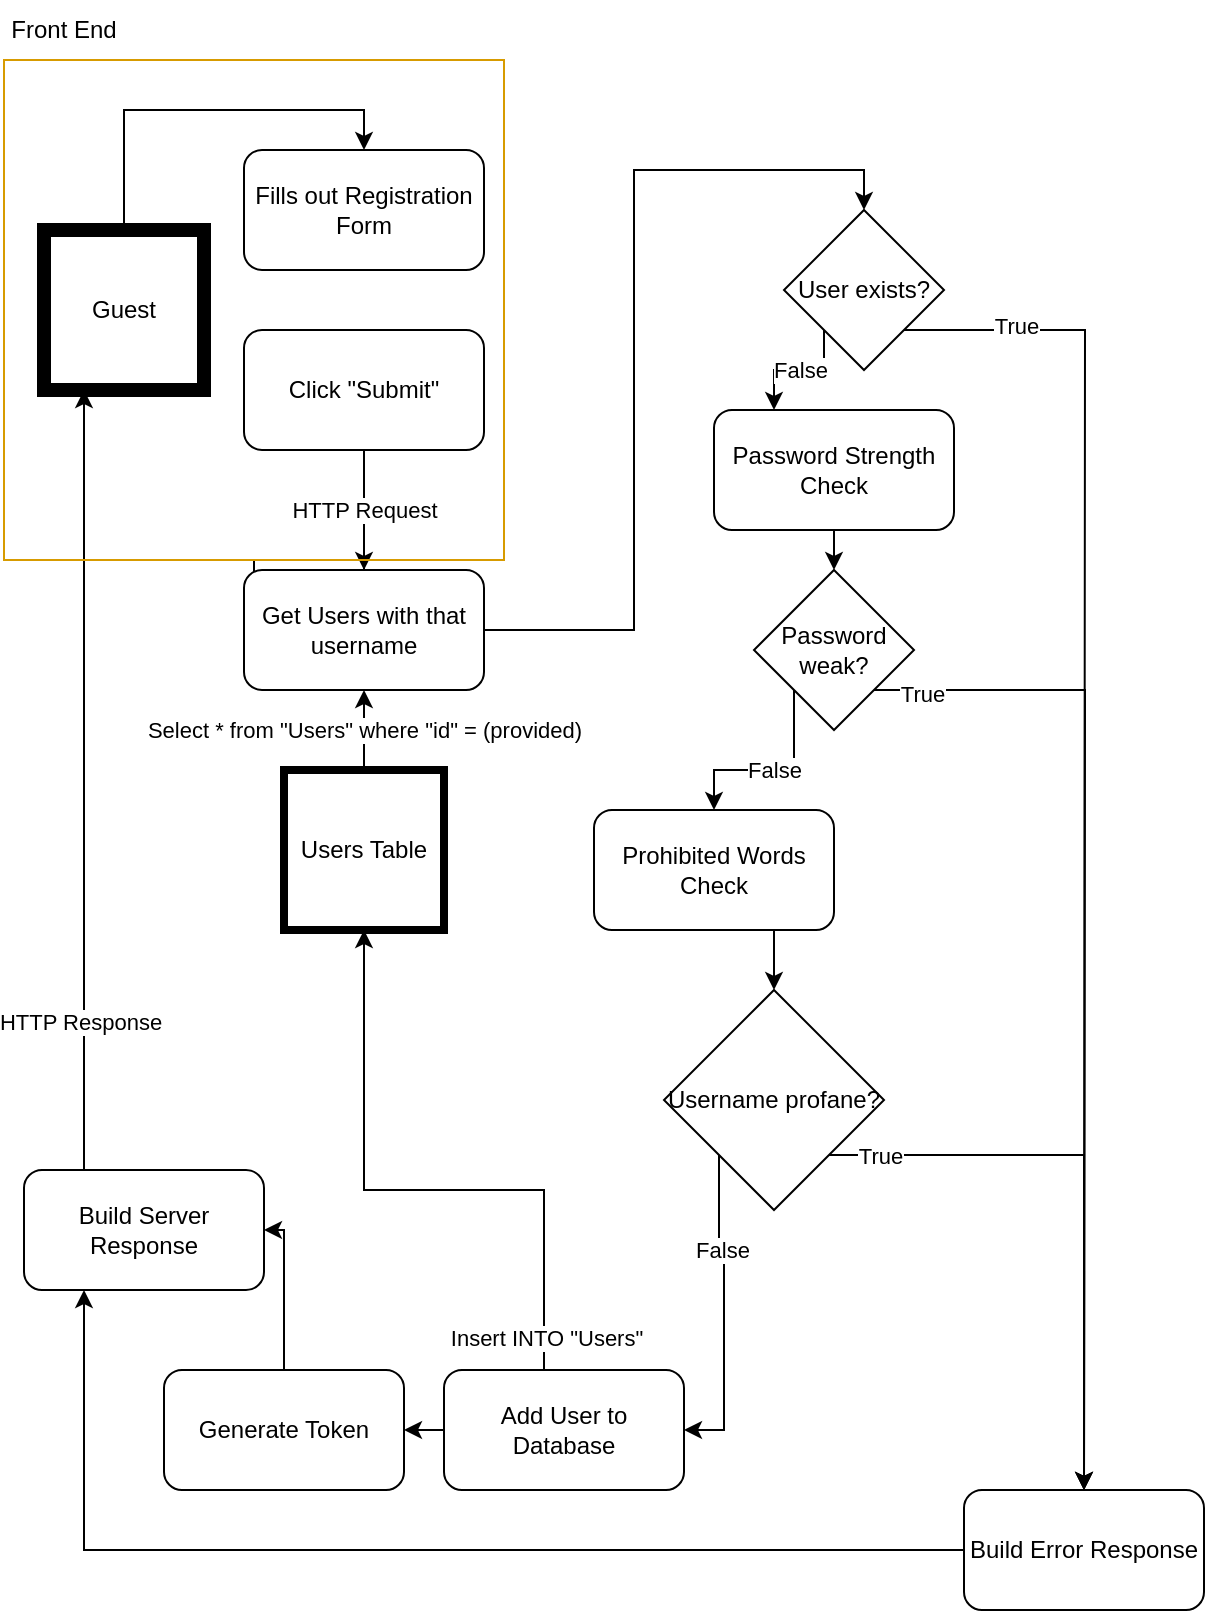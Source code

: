 <mxfile version="20.5.1" type="device"><diagram id="WSK1lL6db4Cjhfm8yJoq" name="Page-1"><mxGraphModel dx="771" dy="1024" grid="1" gridSize="10" guides="1" tooltips="1" connect="1" arrows="1" fold="1" page="1" pageScale="1" pageWidth="850" pageHeight="1100" math="0" shadow="0"><root><mxCell id="0"/><mxCell id="1" parent="0"/><mxCell id="9bb377eLOelTvAH3Caca-6" style="edgeStyle=orthogonalEdgeStyle;rounded=0;orthogonalLoop=1;jettySize=auto;html=1;exitX=0.5;exitY=0;exitDx=0;exitDy=0;entryX=0.5;entryY=0;entryDx=0;entryDy=0;" edge="1" parent="1" source="9bb377eLOelTvAH3Caca-1" target="9bb377eLOelTvAH3Caca-3"><mxGeometry relative="1" as="geometry"/></mxCell><mxCell id="9bb377eLOelTvAH3Caca-1" value="Guest" style="whiteSpace=wrap;html=1;aspect=fixed;strokeWidth=7;" vertex="1" parent="1"><mxGeometry x="30" y="310" width="80" height="80" as="geometry"/></mxCell><mxCell id="9bb377eLOelTvAH3Caca-4" style="edgeStyle=orthogonalEdgeStyle;rounded=0;orthogonalLoop=1;jettySize=auto;html=1;exitX=0.5;exitY=1;exitDx=0;exitDy=0;entryX=0.5;entryY=0;entryDx=0;entryDy=0;startArrow=none;" edge="1" parent="1" source="9bb377eLOelTvAH3Caca-58" target="9bb377eLOelTvAH3Caca-5"><mxGeometry relative="1" as="geometry"><mxPoint x="190" y="370" as="targetPoint"/></mxGeometry></mxCell><mxCell id="9bb377eLOelTvAH3Caca-3" value="Fills out Registration Form" style="rounded=1;whiteSpace=wrap;html=1;strokeWidth=1;" vertex="1" parent="1"><mxGeometry x="130" y="270" width="120" height="60" as="geometry"/></mxCell><mxCell id="9bb377eLOelTvAH3Caca-7" value="HTTP Request" style="edgeStyle=orthogonalEdgeStyle;rounded=0;orthogonalLoop=1;jettySize=auto;html=1;exitX=0.5;exitY=1;exitDx=0;exitDy=0;entryX=0.5;entryY=0;entryDx=0;entryDy=0;" edge="1" parent="1" source="9bb377eLOelTvAH3Caca-5" target="9bb377eLOelTvAH3Caca-8"><mxGeometry relative="1" as="geometry"><mxPoint x="190" y="480" as="targetPoint"/></mxGeometry></mxCell><mxCell id="9bb377eLOelTvAH3Caca-5" value="Click &quot;Submit&quot;" style="rounded=1;whiteSpace=wrap;html=1;strokeWidth=1;" vertex="1" parent="1"><mxGeometry x="130" y="360" width="120" height="60" as="geometry"/></mxCell><mxCell id="9bb377eLOelTvAH3Caca-18" style="edgeStyle=orthogonalEdgeStyle;rounded=0;orthogonalLoop=1;jettySize=auto;html=1;exitX=1;exitY=0.5;exitDx=0;exitDy=0;entryX=0.5;entryY=0;entryDx=0;entryDy=0;" edge="1" parent="1" source="9bb377eLOelTvAH3Caca-8" target="9bb377eLOelTvAH3Caca-17"><mxGeometry relative="1" as="geometry"/></mxCell><mxCell id="9bb377eLOelTvAH3Caca-8" value="Get Users with that username" style="rounded=1;whiteSpace=wrap;html=1;strokeWidth=1;" vertex="1" parent="1"><mxGeometry x="130" y="480" width="120" height="60" as="geometry"/></mxCell><mxCell id="9bb377eLOelTvAH3Caca-31" style="edgeStyle=orthogonalEdgeStyle;rounded=0;orthogonalLoop=1;jettySize=auto;html=1;exitX=0.25;exitY=0;exitDx=0;exitDy=0;entryX=0.5;entryY=1;entryDx=0;entryDy=0;" edge="1" parent="1" source="9bb377eLOelTvAH3Caca-11" target="9bb377eLOelTvAH3Caca-15"><mxGeometry relative="1" as="geometry"><Array as="points"><mxPoint x="280" y="790"/><mxPoint x="190" y="790"/></Array></mxGeometry></mxCell><mxCell id="9bb377eLOelTvAH3Caca-32" value="Insert INTO &quot;Users&quot;" style="edgeLabel;html=1;align=center;verticalAlign=middle;resizable=0;points=[];" vertex="1" connectable="0" parent="9bb377eLOelTvAH3Caca-31"><mxGeometry x="-0.781" y="-1" relative="1" as="geometry"><mxPoint as="offset"/></mxGeometry></mxCell><mxCell id="9bb377eLOelTvAH3Caca-33" style="edgeStyle=orthogonalEdgeStyle;rounded=0;orthogonalLoop=1;jettySize=auto;html=1;exitX=0;exitY=0.5;exitDx=0;exitDy=0;entryX=1;entryY=0.5;entryDx=0;entryDy=0;" edge="1" parent="1" source="9bb377eLOelTvAH3Caca-11" target="9bb377eLOelTvAH3Caca-12"><mxGeometry relative="1" as="geometry"/></mxCell><mxCell id="9bb377eLOelTvAH3Caca-11" value="Add User to Database" style="rounded=1;whiteSpace=wrap;html=1;strokeWidth=1;" vertex="1" parent="1"><mxGeometry x="230" y="880" width="120" height="60" as="geometry"/></mxCell><mxCell id="9bb377eLOelTvAH3Caca-36" style="edgeStyle=orthogonalEdgeStyle;rounded=0;orthogonalLoop=1;jettySize=auto;html=1;exitX=0.5;exitY=0;exitDx=0;exitDy=0;entryX=1;entryY=0.5;entryDx=0;entryDy=0;" edge="1" parent="1" source="9bb377eLOelTvAH3Caca-12" target="9bb377eLOelTvAH3Caca-13"><mxGeometry relative="1" as="geometry"><Array as="points"><mxPoint x="150" y="810"/></Array></mxGeometry></mxCell><mxCell id="9bb377eLOelTvAH3Caca-12" value="Generate Token" style="rounded=1;whiteSpace=wrap;html=1;strokeWidth=1;" vertex="1" parent="1"><mxGeometry x="90" y="880" width="120" height="60" as="geometry"/></mxCell><mxCell id="9bb377eLOelTvAH3Caca-37" style="edgeStyle=orthogonalEdgeStyle;rounded=0;orthogonalLoop=1;jettySize=auto;html=1;exitX=0.25;exitY=0;exitDx=0;exitDy=0;entryX=0.25;entryY=1;entryDx=0;entryDy=0;" edge="1" parent="1" source="9bb377eLOelTvAH3Caca-13" target="9bb377eLOelTvAH3Caca-1"><mxGeometry relative="1" as="geometry"/></mxCell><mxCell id="9bb377eLOelTvAH3Caca-38" value="HTTP Response" style="edgeLabel;html=1;align=center;verticalAlign=middle;resizable=0;points=[];" vertex="1" connectable="0" parent="9bb377eLOelTvAH3Caca-37"><mxGeometry x="-0.621" y="2" relative="1" as="geometry"><mxPoint as="offset"/></mxGeometry></mxCell><mxCell id="9bb377eLOelTvAH3Caca-13" value="Build Server Response" style="rounded=1;whiteSpace=wrap;html=1;strokeWidth=1;" vertex="1" parent="1"><mxGeometry x="20" y="780" width="120" height="60" as="geometry"/></mxCell><mxCell id="9bb377eLOelTvAH3Caca-16" value="Select * from &quot;Users&quot; where &quot;id&quot; = (provided)" style="edgeStyle=orthogonalEdgeStyle;rounded=0;orthogonalLoop=1;jettySize=auto;html=1;exitX=0.5;exitY=0;exitDx=0;exitDy=0;entryX=0.5;entryY=1;entryDx=0;entryDy=0;" edge="1" parent="1" source="9bb377eLOelTvAH3Caca-15" target="9bb377eLOelTvAH3Caca-8"><mxGeometry relative="1" as="geometry"/></mxCell><mxCell id="9bb377eLOelTvAH3Caca-15" value="Users Table" style="whiteSpace=wrap;html=1;aspect=fixed;strokeWidth=4;" vertex="1" parent="1"><mxGeometry x="150" y="580" width="80" height="80" as="geometry"/></mxCell><mxCell id="9bb377eLOelTvAH3Caca-51" value="False" style="edgeStyle=orthogonalEdgeStyle;rounded=0;orthogonalLoop=1;jettySize=auto;html=1;exitX=0;exitY=1;exitDx=0;exitDy=0;entryX=0.25;entryY=0;entryDx=0;entryDy=0;" edge="1" parent="1" source="9bb377eLOelTvAH3Caca-17" target="9bb377eLOelTvAH3Caca-45"><mxGeometry relative="1" as="geometry"><Array as="points"><mxPoint x="420" y="380"/><mxPoint x="395" y="380"/></Array></mxGeometry></mxCell><mxCell id="9bb377eLOelTvAH3Caca-54" style="edgeStyle=orthogonalEdgeStyle;rounded=0;orthogonalLoop=1;jettySize=auto;html=1;exitX=1;exitY=1;exitDx=0;exitDy=0;" edge="1" parent="1" source="9bb377eLOelTvAH3Caca-17"><mxGeometry relative="1" as="geometry"><mxPoint x="550" y="940" as="targetPoint"/></mxGeometry></mxCell><mxCell id="9bb377eLOelTvAH3Caca-55" value="True" style="edgeLabel;html=1;align=center;verticalAlign=middle;resizable=0;points=[];" vertex="1" connectable="0" parent="9bb377eLOelTvAH3Caca-54"><mxGeometry x="-0.835" y="2" relative="1" as="geometry"><mxPoint as="offset"/></mxGeometry></mxCell><mxCell id="9bb377eLOelTvAH3Caca-17" value="User exists?" style="rhombus;whiteSpace=wrap;html=1;strokeWidth=1;" vertex="1" parent="1"><mxGeometry x="400" y="300" width="80" height="80" as="geometry"/></mxCell><mxCell id="9bb377eLOelTvAH3Caca-34" style="edgeStyle=orthogonalEdgeStyle;rounded=0;orthogonalLoop=1;jettySize=auto;html=1;exitX=0;exitY=0.5;exitDx=0;exitDy=0;entryX=0.25;entryY=1;entryDx=0;entryDy=0;" edge="1" parent="1" source="9bb377eLOelTvAH3Caca-23" target="9bb377eLOelTvAH3Caca-13"><mxGeometry relative="1" as="geometry"/></mxCell><mxCell id="9bb377eLOelTvAH3Caca-23" value="Build Error Response" style="rounded=1;whiteSpace=wrap;html=1;strokeWidth=1;" vertex="1" parent="1"><mxGeometry x="490" y="940" width="120" height="60" as="geometry"/></mxCell><mxCell id="9bb377eLOelTvAH3Caca-48" value="False" style="edgeStyle=orthogonalEdgeStyle;rounded=0;orthogonalLoop=1;jettySize=auto;html=1;exitX=0;exitY=1;exitDx=0;exitDy=0;entryX=0.5;entryY=0;entryDx=0;entryDy=0;" edge="1" parent="1" source="9bb377eLOelTvAH3Caca-40" target="9bb377eLOelTvAH3Caca-46"><mxGeometry relative="1" as="geometry"/></mxCell><mxCell id="9bb377eLOelTvAH3Caca-53" style="edgeStyle=orthogonalEdgeStyle;rounded=0;orthogonalLoop=1;jettySize=auto;html=1;exitX=1;exitY=1;exitDx=0;exitDy=0;" edge="1" parent="1" source="9bb377eLOelTvAH3Caca-40"><mxGeometry relative="1" as="geometry"><mxPoint x="550" y="940" as="targetPoint"/></mxGeometry></mxCell><mxCell id="9bb377eLOelTvAH3Caca-56" value="True" style="edgeLabel;html=1;align=center;verticalAlign=middle;resizable=0;points=[];" vertex="1" connectable="0" parent="9bb377eLOelTvAH3Caca-53"><mxGeometry x="-0.908" y="-2" relative="1" as="geometry"><mxPoint as="offset"/></mxGeometry></mxCell><mxCell id="9bb377eLOelTvAH3Caca-40" value="Password weak?" style="rhombus;whiteSpace=wrap;html=1;strokeWidth=1;" vertex="1" parent="1"><mxGeometry x="385" y="480" width="80" height="80" as="geometry"/></mxCell><mxCell id="9bb377eLOelTvAH3Caca-42" style="edgeStyle=orthogonalEdgeStyle;rounded=0;orthogonalLoop=1;jettySize=auto;html=1;exitX=0;exitY=1;exitDx=0;exitDy=0;entryX=1;entryY=0.5;entryDx=0;entryDy=0;" edge="1" parent="1" source="9bb377eLOelTvAH3Caca-41" target="9bb377eLOelTvAH3Caca-11"><mxGeometry relative="1" as="geometry"><Array as="points"><mxPoint x="370" y="817"/><mxPoint x="370" y="910"/></Array></mxGeometry></mxCell><mxCell id="9bb377eLOelTvAH3Caca-47" value="False" style="edgeLabel;html=1;align=center;verticalAlign=middle;resizable=0;points=[];" vertex="1" connectable="0" parent="9bb377eLOelTvAH3Caca-42"><mxGeometry x="-0.383" y="-1" relative="1" as="geometry"><mxPoint as="offset"/></mxGeometry></mxCell><mxCell id="9bb377eLOelTvAH3Caca-52" style="edgeStyle=orthogonalEdgeStyle;rounded=0;orthogonalLoop=1;jettySize=auto;html=1;exitX=1;exitY=1;exitDx=0;exitDy=0;entryX=0.5;entryY=0;entryDx=0;entryDy=0;" edge="1" parent="1" source="9bb377eLOelTvAH3Caca-41" target="9bb377eLOelTvAH3Caca-23"><mxGeometry relative="1" as="geometry"/></mxCell><mxCell id="9bb377eLOelTvAH3Caca-57" value="True" style="edgeLabel;html=1;align=center;verticalAlign=middle;resizable=0;points=[];" vertex="1" connectable="0" parent="9bb377eLOelTvAH3Caca-52"><mxGeometry x="-0.832" relative="1" as="geometry"><mxPoint as="offset"/></mxGeometry></mxCell><mxCell id="9bb377eLOelTvAH3Caca-41" value="Username profane?" style="rhombus;whiteSpace=wrap;html=1;strokeWidth=1;" vertex="1" parent="1"><mxGeometry x="340" y="690" width="110" height="110" as="geometry"/></mxCell><mxCell id="9bb377eLOelTvAH3Caca-50" style="edgeStyle=orthogonalEdgeStyle;rounded=0;orthogonalLoop=1;jettySize=auto;html=1;exitX=0.5;exitY=1;exitDx=0;exitDy=0;entryX=0.5;entryY=0;entryDx=0;entryDy=0;" edge="1" parent="1" source="9bb377eLOelTvAH3Caca-45" target="9bb377eLOelTvAH3Caca-40"><mxGeometry relative="1" as="geometry"/></mxCell><mxCell id="9bb377eLOelTvAH3Caca-45" value="Password Strength Check" style="rounded=1;whiteSpace=wrap;html=1;strokeWidth=1;" vertex="1" parent="1"><mxGeometry x="365" y="400" width="120" height="60" as="geometry"/></mxCell><mxCell id="9bb377eLOelTvAH3Caca-49" style="edgeStyle=orthogonalEdgeStyle;rounded=0;orthogonalLoop=1;jettySize=auto;html=1;exitX=0.75;exitY=1;exitDx=0;exitDy=0;entryX=0.5;entryY=0;entryDx=0;entryDy=0;" edge="1" parent="1" source="9bb377eLOelTvAH3Caca-46" target="9bb377eLOelTvAH3Caca-41"><mxGeometry relative="1" as="geometry"/></mxCell><mxCell id="9bb377eLOelTvAH3Caca-46" value="Prohibited Words Check" style="rounded=1;whiteSpace=wrap;html=1;strokeWidth=1;" vertex="1" parent="1"><mxGeometry x="305" y="600" width="120" height="60" as="geometry"/></mxCell><mxCell id="9bb377eLOelTvAH3Caca-58" value="" style="whiteSpace=wrap;html=1;aspect=fixed;strokeWidth=1;fillColor=none;strokeColor=#d79b00;" vertex="1" parent="1"><mxGeometry x="10" y="225" width="250" height="250" as="geometry"/></mxCell><mxCell id="9bb377eLOelTvAH3Caca-60" value="Front End" style="text;html=1;strokeColor=none;fillColor=none;align=center;verticalAlign=middle;whiteSpace=wrap;rounded=0;strokeWidth=1;" vertex="1" parent="1"><mxGeometry x="10" y="195" width="60" height="30" as="geometry"/></mxCell></root></mxGraphModel></diagram></mxfile>